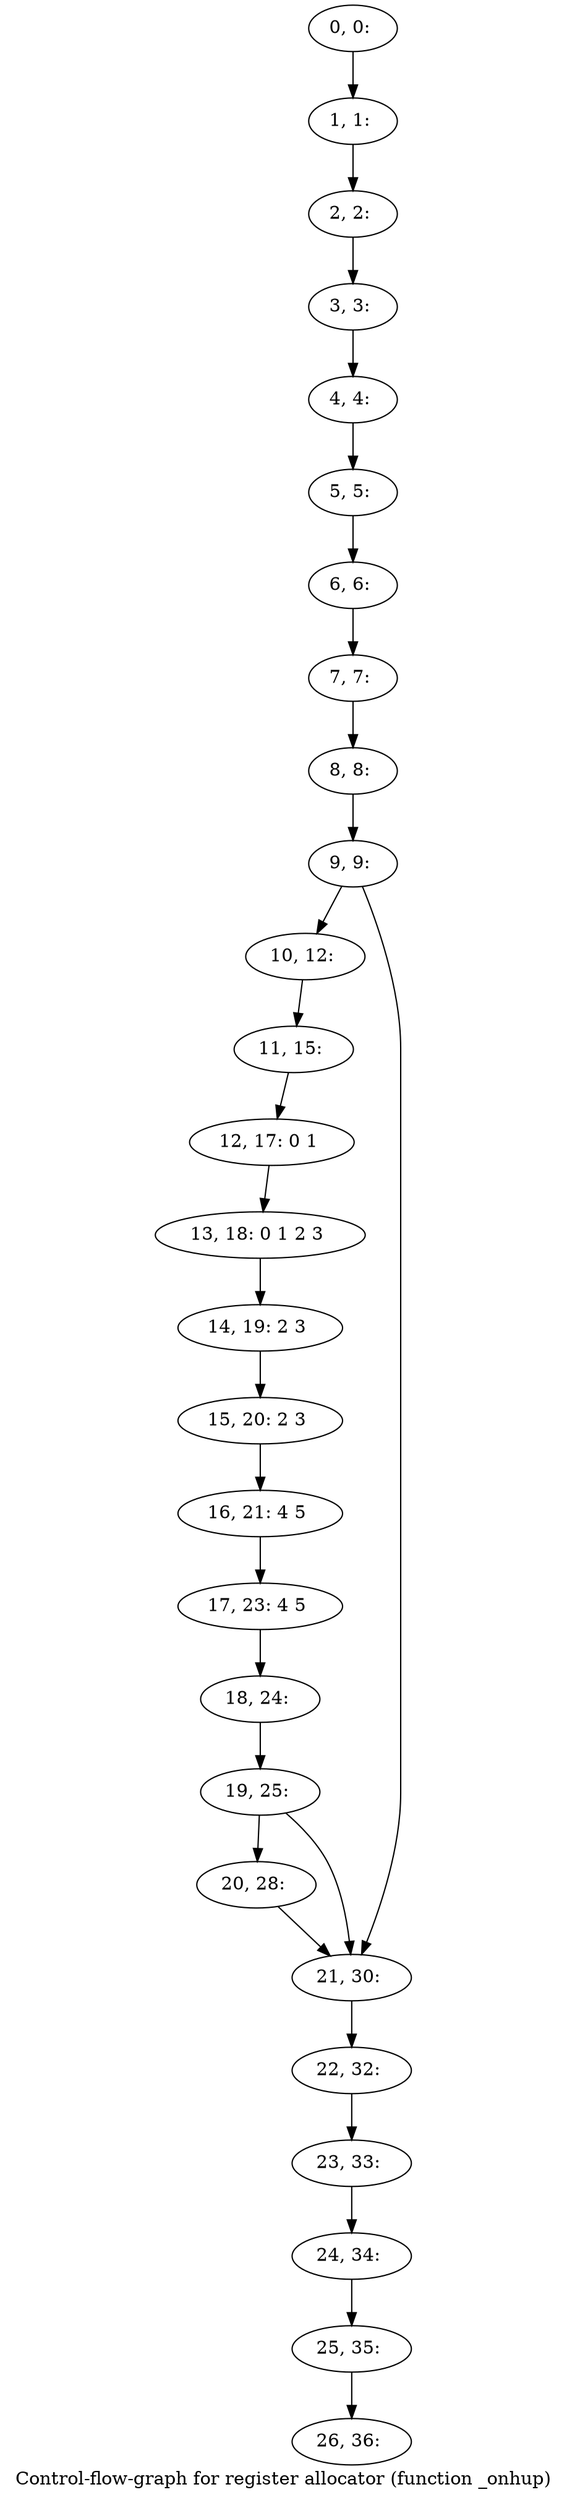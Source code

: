 digraph G {
graph [label="Control-flow-graph for register allocator (function _onhup)"]
0[label="0, 0: "];
1[label="1, 1: "];
2[label="2, 2: "];
3[label="3, 3: "];
4[label="4, 4: "];
5[label="5, 5: "];
6[label="6, 6: "];
7[label="7, 7: "];
8[label="8, 8: "];
9[label="9, 9: "];
10[label="10, 12: "];
11[label="11, 15: "];
12[label="12, 17: 0 1 "];
13[label="13, 18: 0 1 2 3 "];
14[label="14, 19: 2 3 "];
15[label="15, 20: 2 3 "];
16[label="16, 21: 4 5 "];
17[label="17, 23: 4 5 "];
18[label="18, 24: "];
19[label="19, 25: "];
20[label="20, 28: "];
21[label="21, 30: "];
22[label="22, 32: "];
23[label="23, 33: "];
24[label="24, 34: "];
25[label="25, 35: "];
26[label="26, 36: "];
0->1 ;
1->2 ;
2->3 ;
3->4 ;
4->5 ;
5->6 ;
6->7 ;
7->8 ;
8->9 ;
9->10 ;
9->21 ;
10->11 ;
11->12 ;
12->13 ;
13->14 ;
14->15 ;
15->16 ;
16->17 ;
17->18 ;
18->19 ;
19->20 ;
19->21 ;
20->21 ;
21->22 ;
22->23 ;
23->24 ;
24->25 ;
25->26 ;
}
